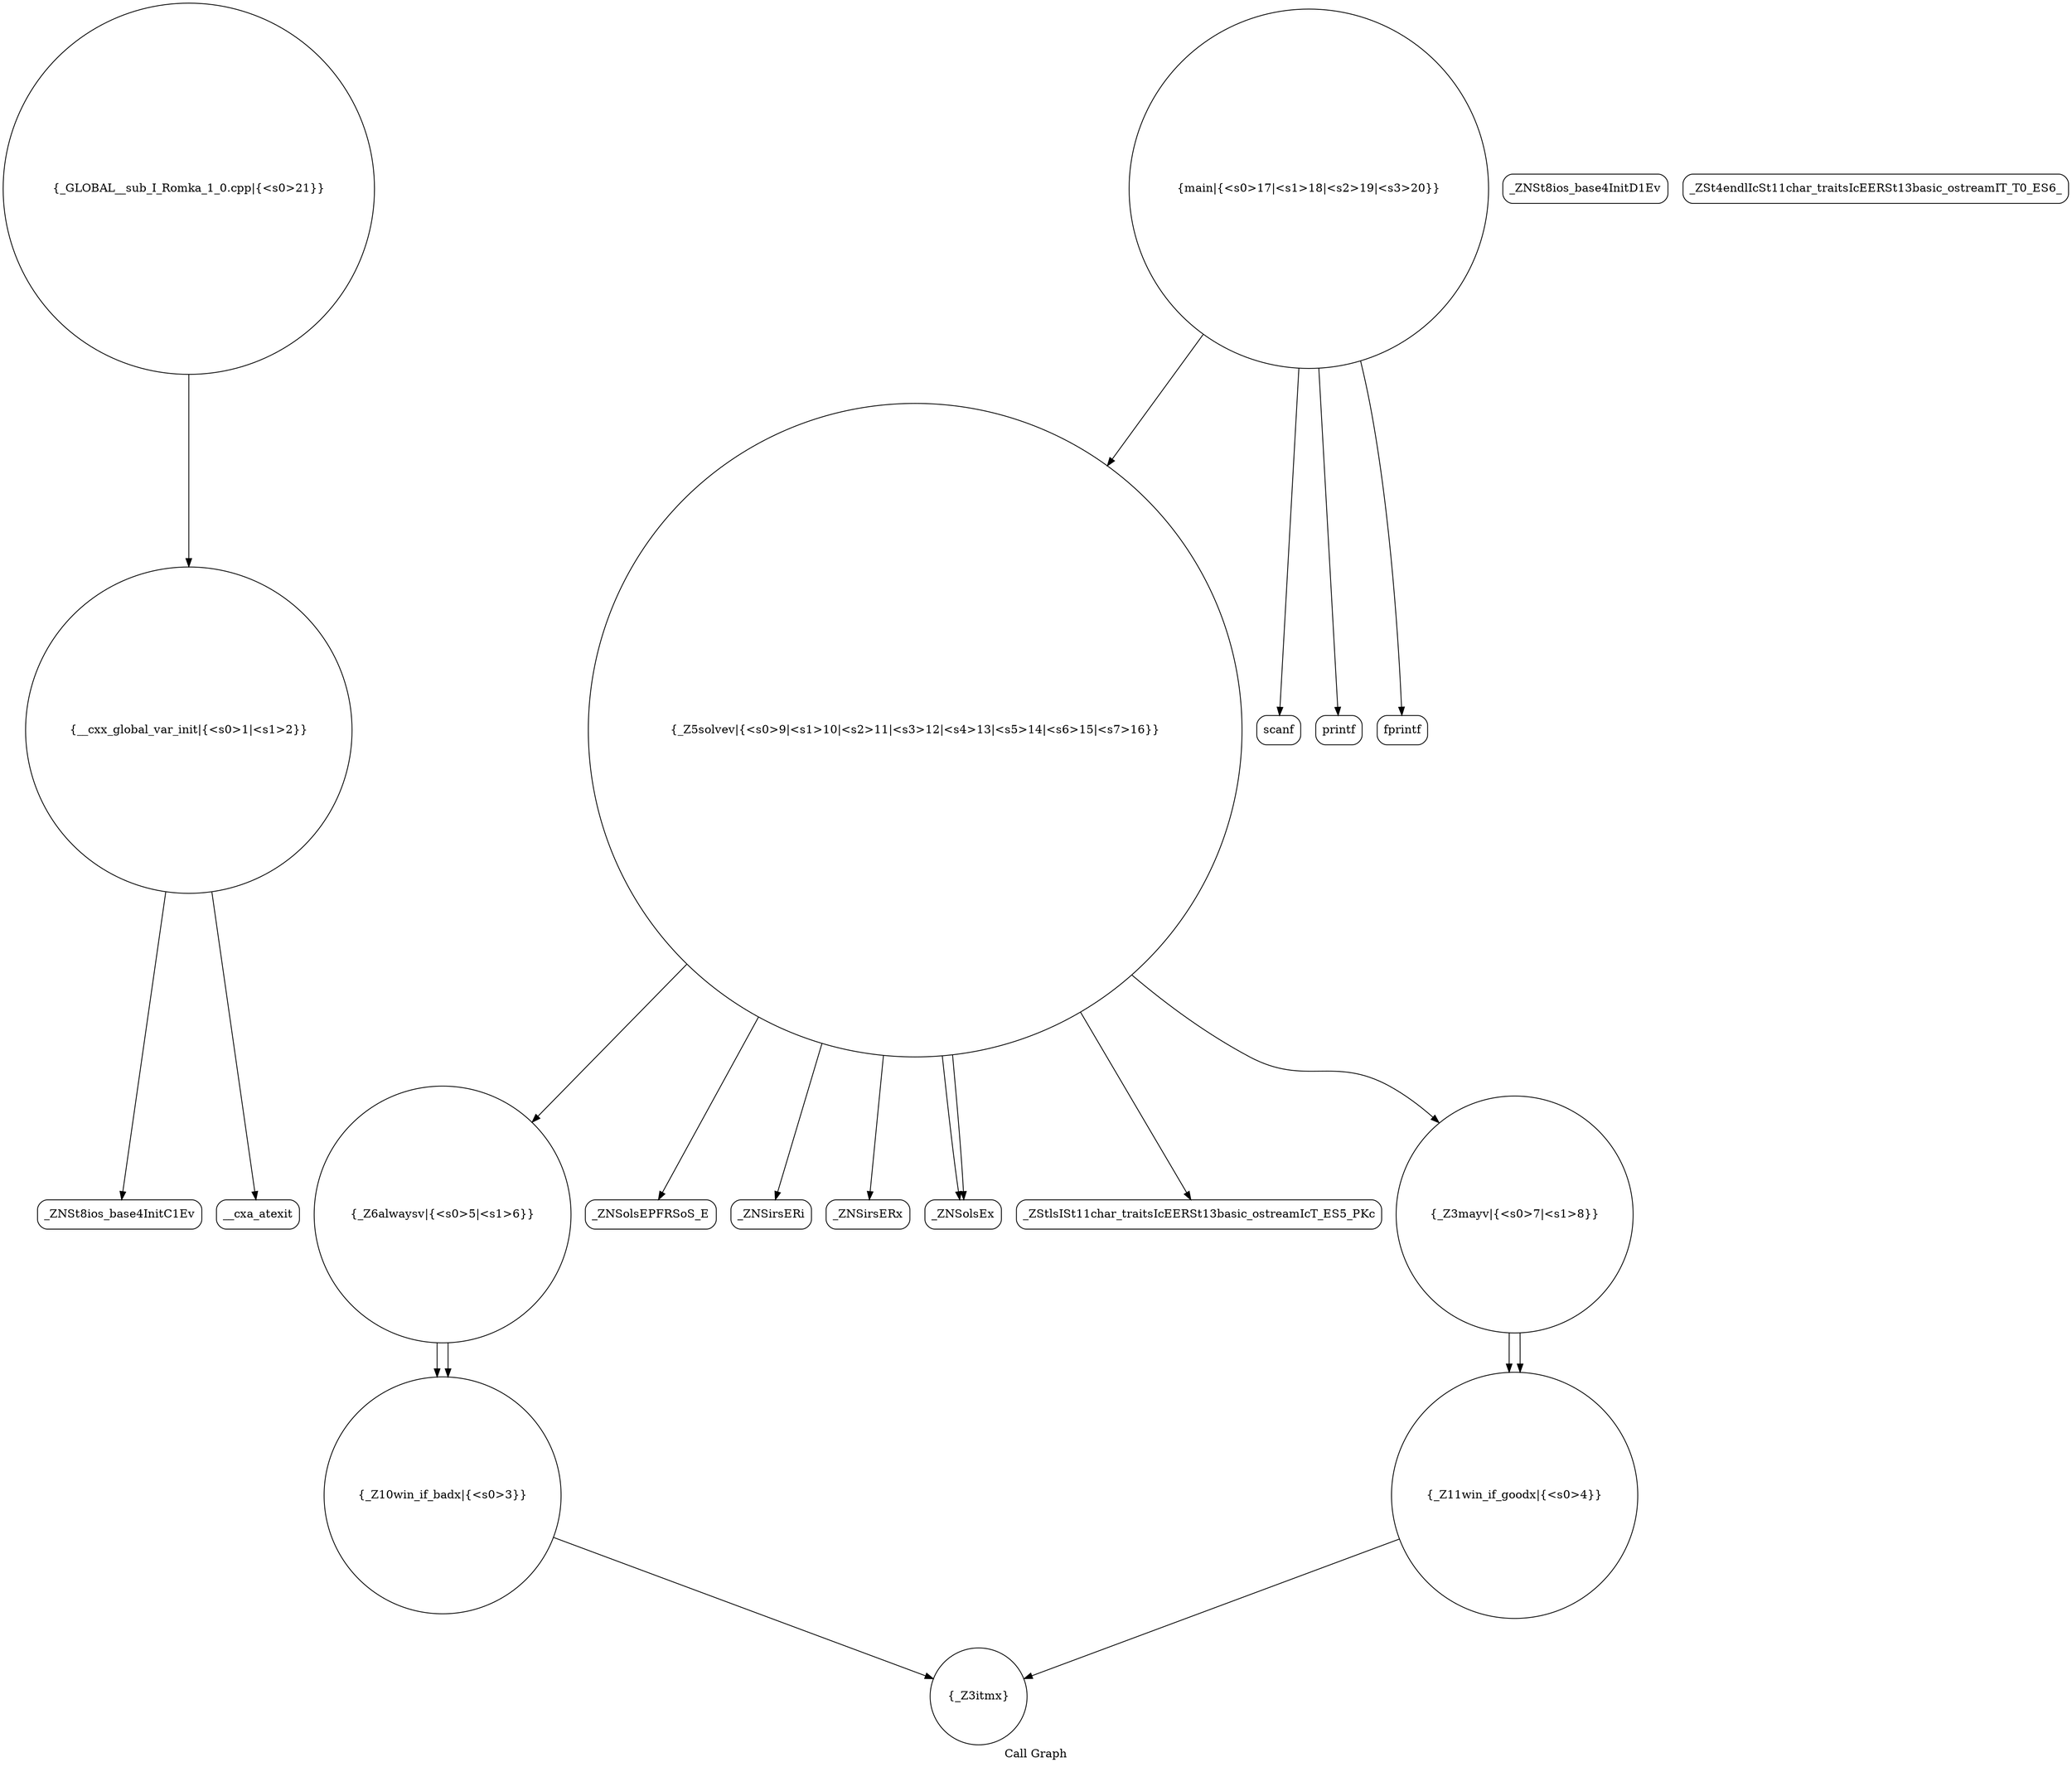 digraph "Call Graph" {
	label="Call Graph";

	Node0x5645f9e638e0 [shape=record,shape=circle,label="{__cxx_global_var_init|{<s0>1|<s1>2}}"];
	Node0x5645f9e638e0:s0 -> Node0x5645f9e63d70[color=black];
	Node0x5645f9e638e0:s1 -> Node0x5645f9e63e70[color=black];
	Node0x5645f9e64070 [shape=record,shape=circle,label="{_Z6alwaysv|{<s0>5|<s1>6}}"];
	Node0x5645f9e64070:s0 -> Node0x5645f9e63f70[color=black];
	Node0x5645f9e64070:s1 -> Node0x5645f9e63f70[color=black];
	Node0x5645f9e643f0 [shape=record,shape=Mrecord,label="{_ZNSolsEPFRSoS_E}"];
	Node0x5645f9e63df0 [shape=record,shape=Mrecord,label="{_ZNSt8ios_base4InitD1Ev}"];
	Node0x5645f9e64170 [shape=record,shape=circle,label="{_Z5solvev|{<s0>9|<s1>10|<s2>11|<s3>12|<s4>13|<s5>14|<s6>15|<s7>16}}"];
	Node0x5645f9e64170:s0 -> Node0x5645f9e641f0[color=black];
	Node0x5645f9e64170:s1 -> Node0x5645f9e64270[color=black];
	Node0x5645f9e64170:s2 -> Node0x5645f9e64070[color=black];
	Node0x5645f9e64170:s3 -> Node0x5645f9e64370[color=black];
	Node0x5645f9e64170:s4 -> Node0x5645f9e642f0[color=black];
	Node0x5645f9e64170:s5 -> Node0x5645f9e640f0[color=black];
	Node0x5645f9e64170:s6 -> Node0x5645f9e64370[color=black];
	Node0x5645f9e64170:s7 -> Node0x5645f9e643f0[color=black];
	Node0x5645f9e644f0 [shape=record,shape=circle,label="{main|{<s0>17|<s1>18|<s2>19|<s3>20}}"];
	Node0x5645f9e644f0:s0 -> Node0x5645f9e64570[color=black];
	Node0x5645f9e644f0:s1 -> Node0x5645f9e645f0[color=black];
	Node0x5645f9e644f0:s2 -> Node0x5645f9e64170[color=black];
	Node0x5645f9e644f0:s3 -> Node0x5645f9e64670[color=black];
	Node0x5645f9e63ef0 [shape=record,shape=circle,label="{_Z3itmx}"];
	Node0x5645f9e64270 [shape=record,shape=Mrecord,label="{_ZNSirsERx}"];
	Node0x5645f9e645f0 [shape=record,shape=Mrecord,label="{printf}"];
	Node0x5645f9e63ff0 [shape=record,shape=circle,label="{_Z11win_if_goodx|{<s0>4}}"];
	Node0x5645f9e63ff0:s0 -> Node0x5645f9e63ef0[color=black];
	Node0x5645f9e64370 [shape=record,shape=Mrecord,label="{_ZNSolsEx}"];
	Node0x5645f9e646f0 [shape=record,shape=circle,label="{_GLOBAL__sub_I_Romka_1_0.cpp|{<s0>21}}"];
	Node0x5645f9e646f0:s0 -> Node0x5645f9e638e0[color=black];
	Node0x5645f9e63d70 [shape=record,shape=Mrecord,label="{_ZNSt8ios_base4InitC1Ev}"];
	Node0x5645f9e640f0 [shape=record,shape=circle,label="{_Z3mayv|{<s0>7|<s1>8}}"];
	Node0x5645f9e640f0:s0 -> Node0x5645f9e63ff0[color=black];
	Node0x5645f9e640f0:s1 -> Node0x5645f9e63ff0[color=black];
	Node0x5645f9e64470 [shape=record,shape=Mrecord,label="{_ZSt4endlIcSt11char_traitsIcEERSt13basic_ostreamIT_T0_ES6_}"];
	Node0x5645f9e63e70 [shape=record,shape=Mrecord,label="{__cxa_atexit}"];
	Node0x5645f9e641f0 [shape=record,shape=Mrecord,label="{_ZNSirsERi}"];
	Node0x5645f9e64570 [shape=record,shape=Mrecord,label="{scanf}"];
	Node0x5645f9e63f70 [shape=record,shape=circle,label="{_Z10win_if_badx|{<s0>3}}"];
	Node0x5645f9e63f70:s0 -> Node0x5645f9e63ef0[color=black];
	Node0x5645f9e642f0 [shape=record,shape=Mrecord,label="{_ZStlsISt11char_traitsIcEERSt13basic_ostreamIcT_ES5_PKc}"];
	Node0x5645f9e64670 [shape=record,shape=Mrecord,label="{fprintf}"];
}
